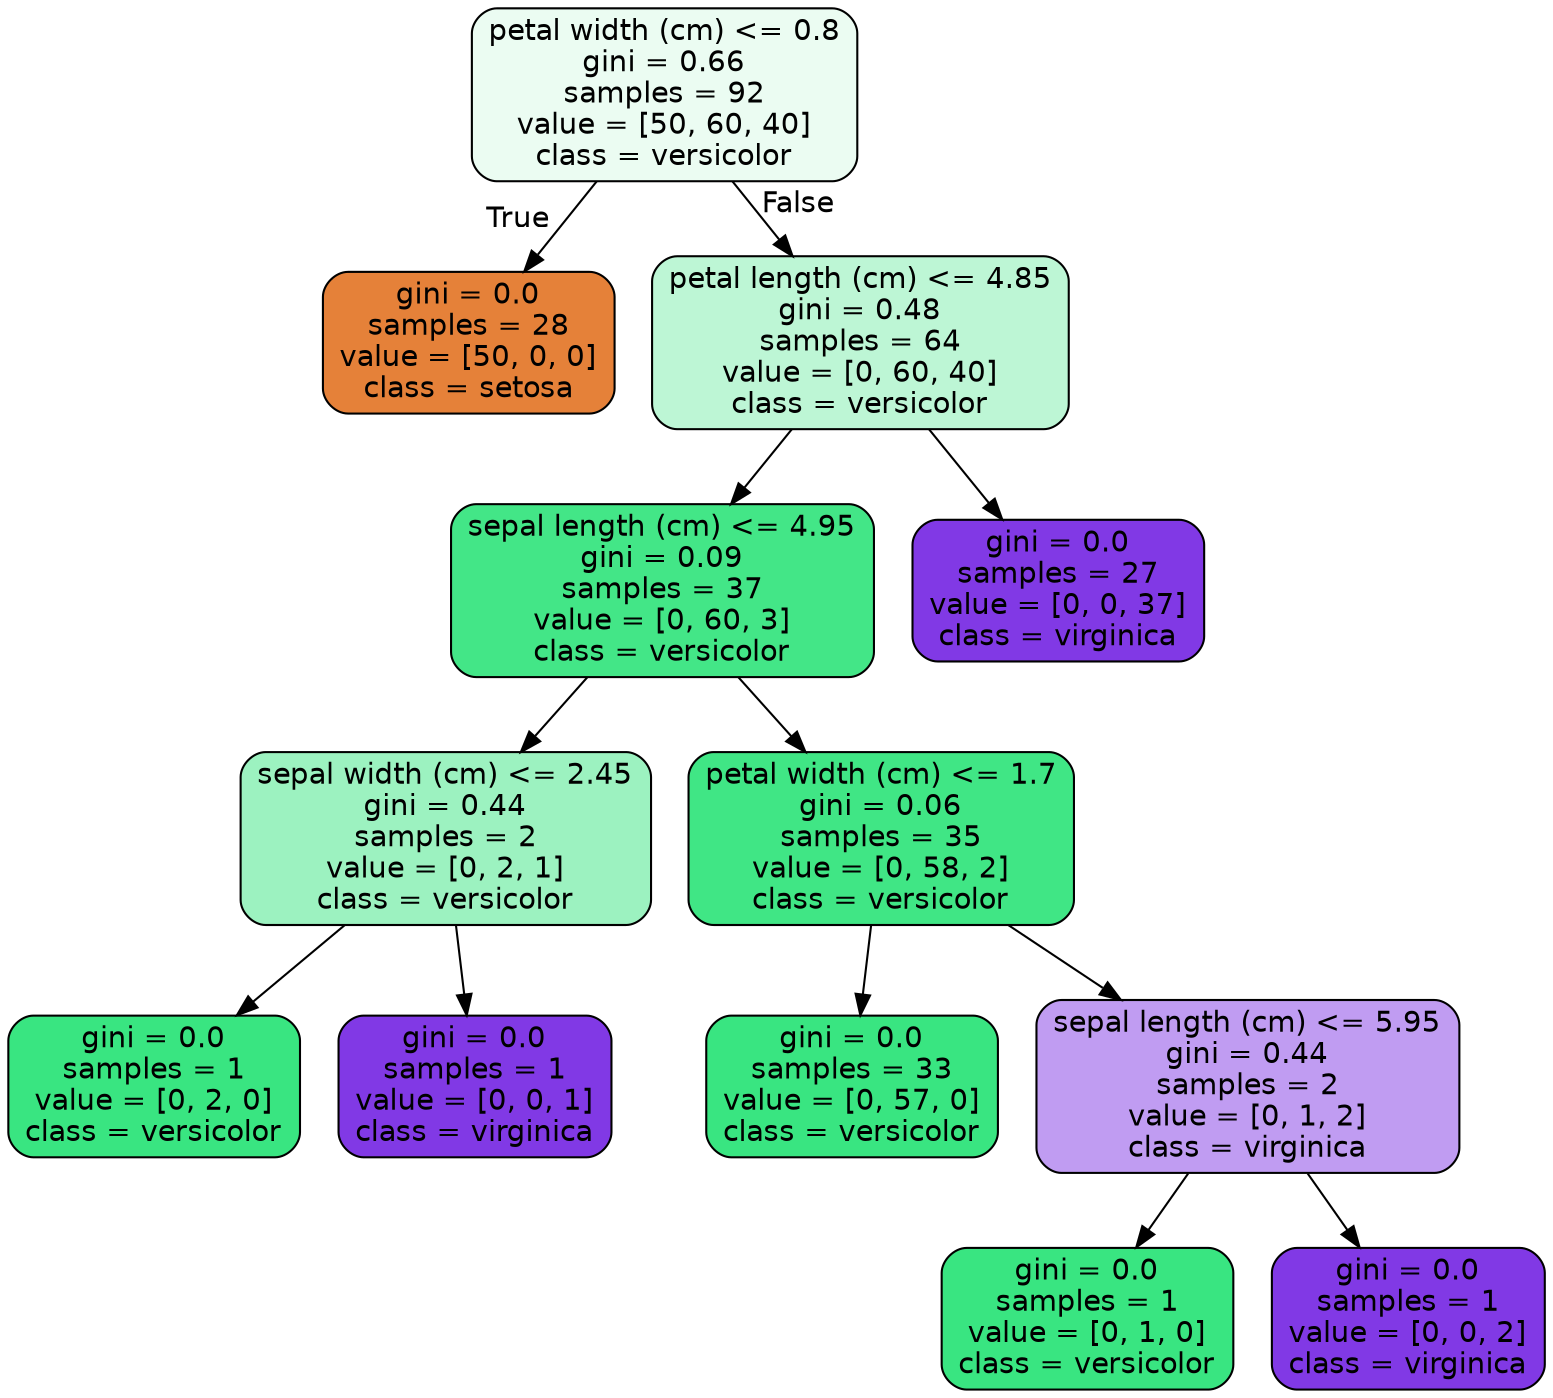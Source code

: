 digraph Tree {
node [shape=box, style="filled, rounded", color="black", fontname="helvetica"] ;
edge [fontname="helvetica"] ;
0 [label="petal width (cm) <= 0.8\ngini = 0.66\nsamples = 92\nvalue = [50, 60, 40]\nclass = versicolor", fillcolor="#ebfcf2"] ;
1 [label="gini = 0.0\nsamples = 28\nvalue = [50, 0, 0]\nclass = setosa", fillcolor="#e58139"] ;
0 -> 1 [labeldistance=2.5, labelangle=45, headlabel="True"] ;
2 [label="petal length (cm) <= 4.85\ngini = 0.48\nsamples = 64\nvalue = [0, 60, 40]\nclass = versicolor", fillcolor="#bdf6d5"] ;
0 -> 2 [labeldistance=2.5, labelangle=-45, headlabel="False"] ;
3 [label="sepal length (cm) <= 4.95\ngini = 0.09\nsamples = 37\nvalue = [0, 60, 3]\nclass = versicolor", fillcolor="#43e687"] ;
2 -> 3 ;
4 [label="sepal width (cm) <= 2.45\ngini = 0.44\nsamples = 2\nvalue = [0, 2, 1]\nclass = versicolor", fillcolor="#9cf2c0"] ;
3 -> 4 ;
5 [label="gini = 0.0\nsamples = 1\nvalue = [0, 2, 0]\nclass = versicolor", fillcolor="#39e581"] ;
4 -> 5 ;
6 [label="gini = 0.0\nsamples = 1\nvalue = [0, 0, 1]\nclass = virginica", fillcolor="#8139e5"] ;
4 -> 6 ;
7 [label="petal width (cm) <= 1.7\ngini = 0.06\nsamples = 35\nvalue = [0, 58, 2]\nclass = versicolor", fillcolor="#40e685"] ;
3 -> 7 ;
8 [label="gini = 0.0\nsamples = 33\nvalue = [0, 57, 0]\nclass = versicolor", fillcolor="#39e581"] ;
7 -> 8 ;
9 [label="sepal length (cm) <= 5.95\ngini = 0.44\nsamples = 2\nvalue = [0, 1, 2]\nclass = virginica", fillcolor="#c09cf2"] ;
7 -> 9 ;
10 [label="gini = 0.0\nsamples = 1\nvalue = [0, 1, 0]\nclass = versicolor", fillcolor="#39e581"] ;
9 -> 10 ;
11 [label="gini = 0.0\nsamples = 1\nvalue = [0, 0, 2]\nclass = virginica", fillcolor="#8139e5"] ;
9 -> 11 ;
12 [label="gini = 0.0\nsamples = 27\nvalue = [0, 0, 37]\nclass = virginica", fillcolor="#8139e5"] ;
2 -> 12 ;
}